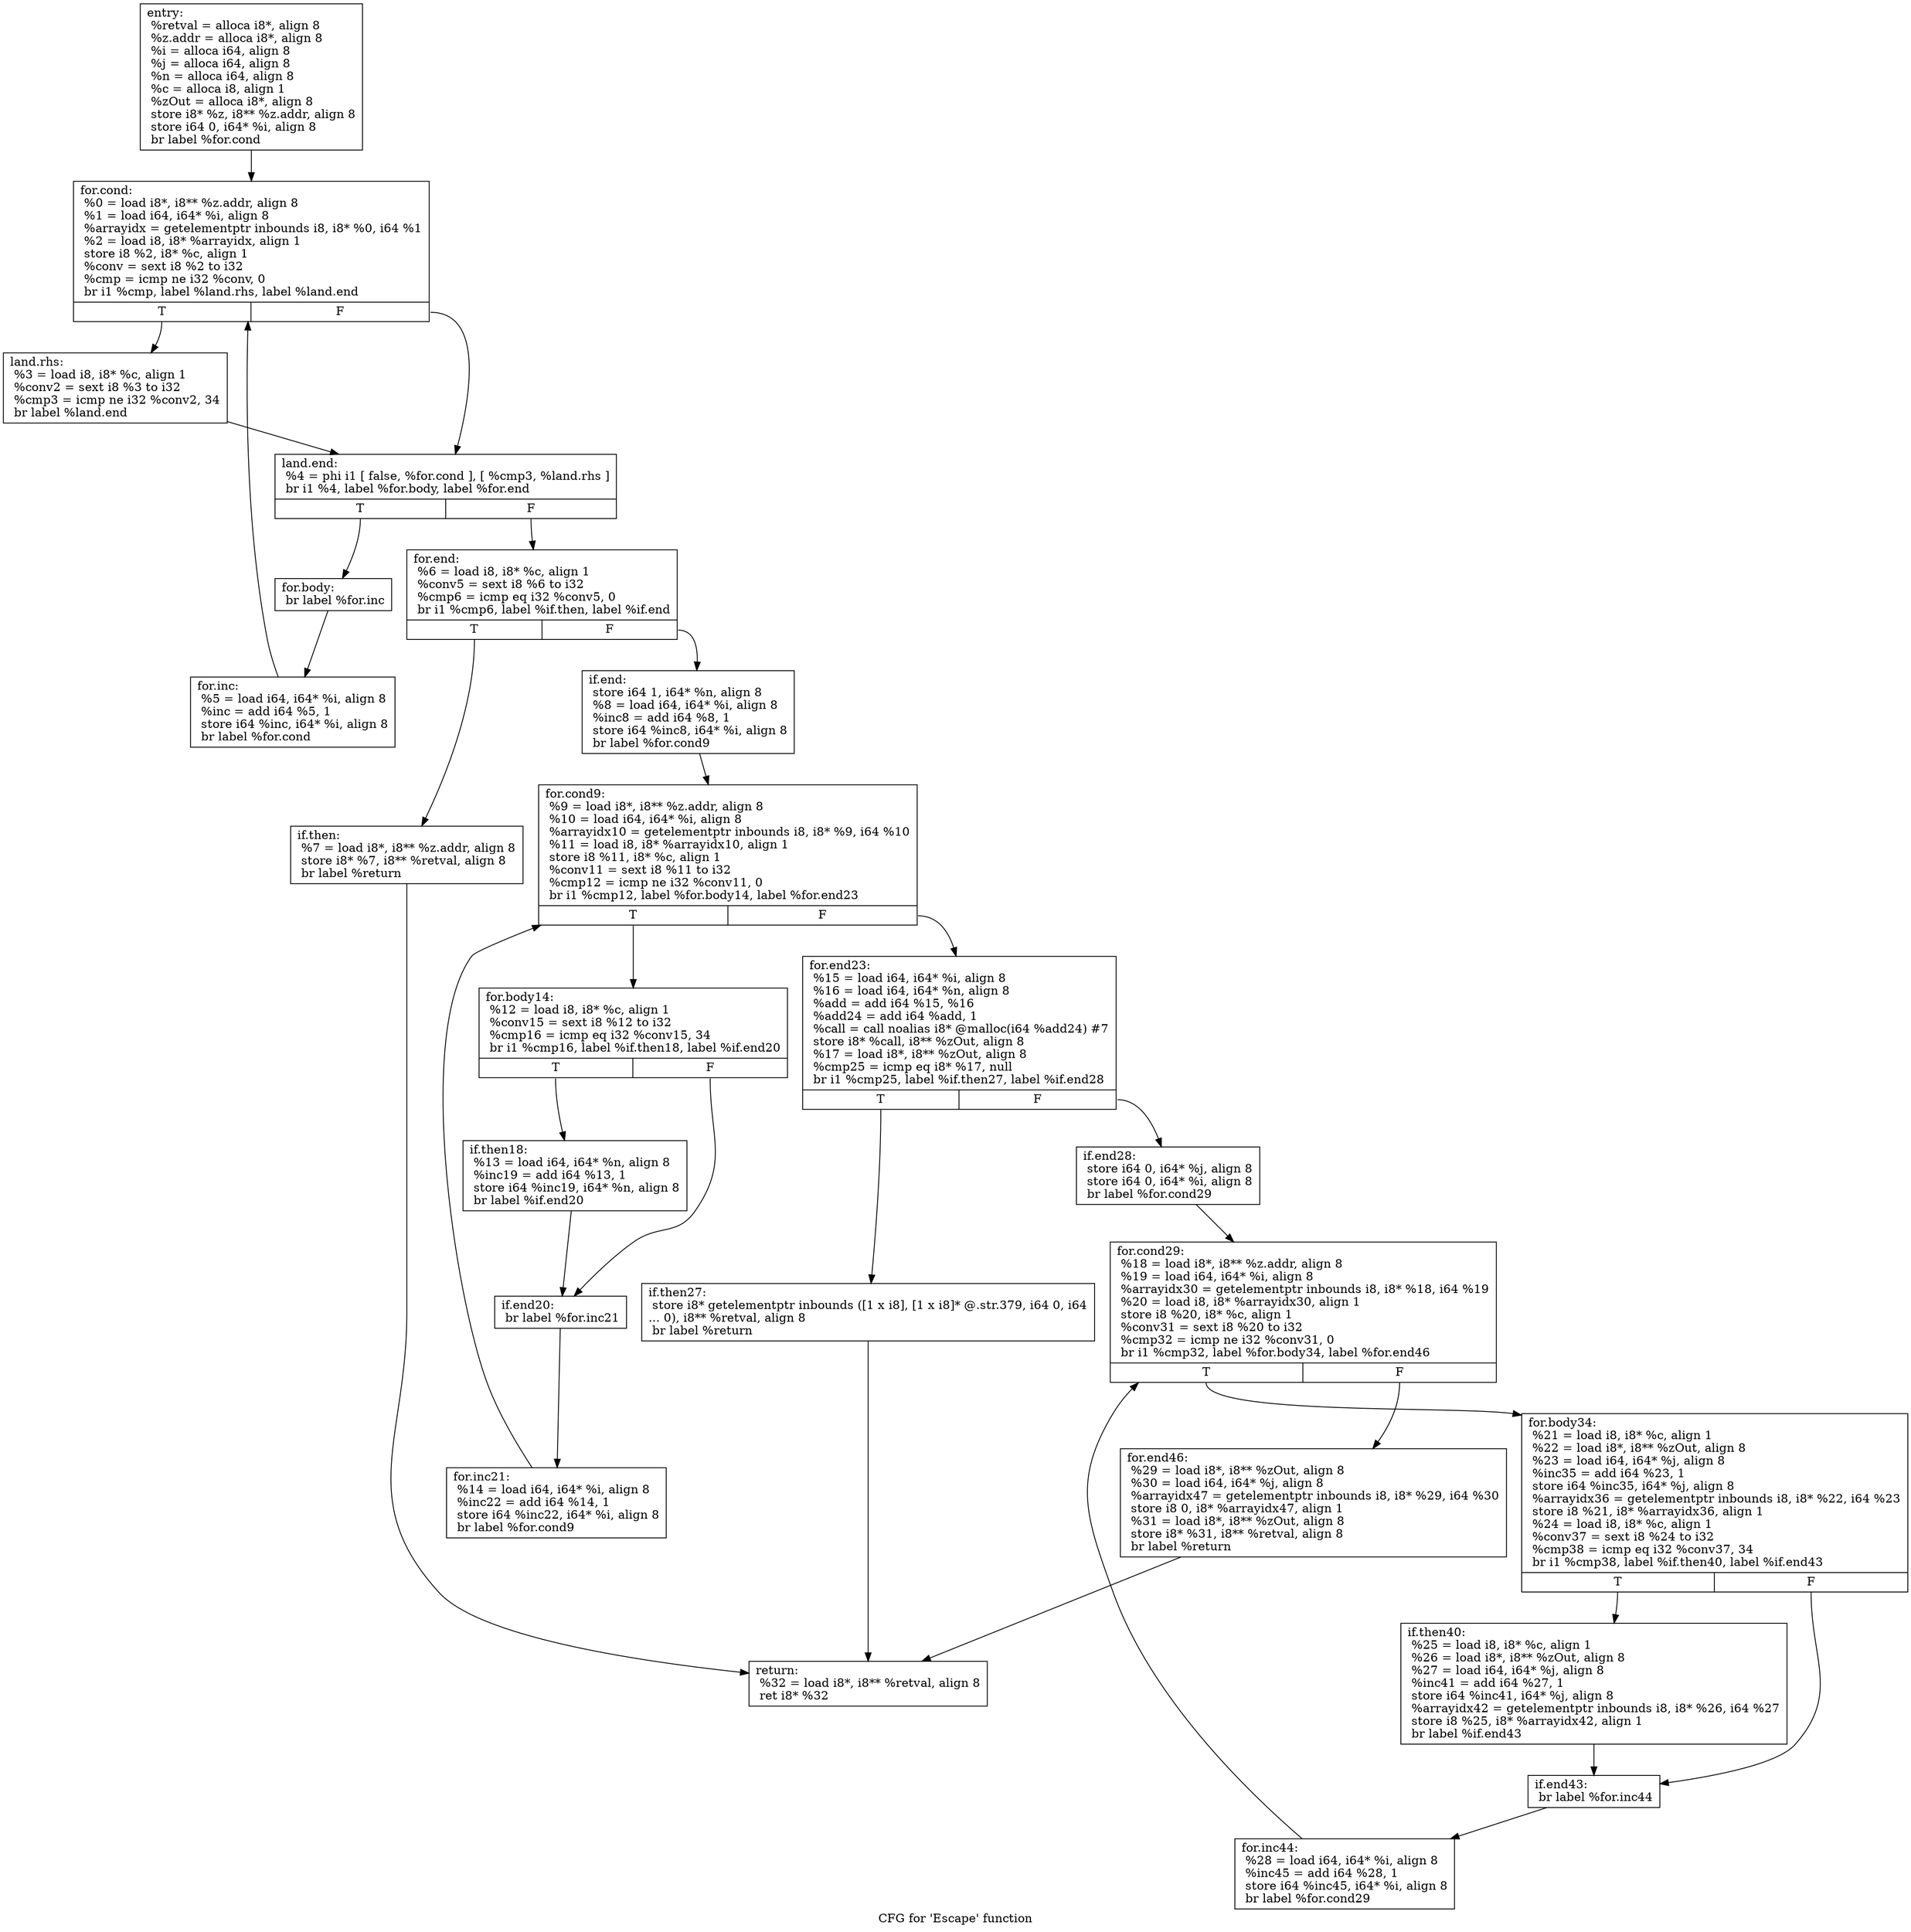 digraph "CFG for 'Escape' function" {
	label="CFG for 'Escape' function";

	Node0xc718c0 [shape=record,label="{entry:\l  %retval = alloca i8*, align 8\l  %z.addr = alloca i8*, align 8\l  %i = alloca i64, align 8\l  %j = alloca i64, align 8\l  %n = alloca i64, align 8\l  %c = alloca i8, align 1\l  %zOut = alloca i8*, align 8\l  store i8* %z, i8** %z.addr, align 8\l  store i64 0, i64* %i, align 8\l  br label %for.cond\l}"];
	Node0xc718c0 -> Node0xc71ad0;
	Node0xc71ad0 [shape=record,label="{for.cond:                                         \l  %0 = load i8*, i8** %z.addr, align 8\l  %1 = load i64, i64* %i, align 8\l  %arrayidx = getelementptr inbounds i8, i8* %0, i64 %1\l  %2 = load i8, i8* %arrayidx, align 1\l  store i8 %2, i8* %c, align 1\l  %conv = sext i8 %2 to i32\l  %cmp = icmp ne i32 %conv, 0\l  br i1 %cmp, label %land.rhs, label %land.end\l|{<s0>T|<s1>F}}"];
	Node0xc71ad0:s0 -> Node0xc71f00;
	Node0xc71ad0:s1 -> Node0xc71f80;
	Node0xc71f00 [shape=record,label="{land.rhs:                                         \l  %3 = load i8, i8* %c, align 1\l  %conv2 = sext i8 %3 to i32\l  %cmp3 = icmp ne i32 %conv2, 34\l  br label %land.end\l}"];
	Node0xc71f00 -> Node0xc71f80;
	Node0xc71f80 [shape=record,label="{land.end:                                         \l  %4 = phi i1 [ false, %for.cond ], [ %cmp3, %land.rhs ]\l  br i1 %4, label %for.body, label %for.end\l|{<s0>T|<s1>F}}"];
	Node0xc71f80:s0 -> Node0xc72380;
	Node0xc71f80:s1 -> Node0xc723d0;
	Node0xc72380 [shape=record,label="{for.body:                                         \l  br label %for.inc\l}"];
	Node0xc72380 -> Node0xc72530;
	Node0xc72530 [shape=record,label="{for.inc:                                          \l  %5 = load i64, i64* %i, align 8\l  %inc = add i64 %5, 1\l  store i64 %inc, i64* %i, align 8\l  br label %for.cond\l}"];
	Node0xc72530 -> Node0xc71ad0;
	Node0xc723d0 [shape=record,label="{for.end:                                          \l  %6 = load i8, i8* %c, align 1\l  %conv5 = sext i8 %6 to i32\l  %cmp6 = icmp eq i32 %conv5, 0\l  br i1 %cmp6, label %if.then, label %if.end\l|{<s0>T|<s1>F}}"];
	Node0xc723d0:s0 -> Node0xc72880;
	Node0xc723d0:s1 -> Node0xc72950;
	Node0xc72880 [shape=record,label="{if.then:                                          \l  %7 = load i8*, i8** %z.addr, align 8\l  store i8* %7, i8** %retval, align 8\l  br label %return\l}"];
	Node0xc72880 -> Node0xc72ce0;
	Node0xc72950 [shape=record,label="{if.end:                                           \l  store i64 1, i64* %n, align 8\l  %8 = load i64, i64* %i, align 8\l  %inc8 = add i64 %8, 1\l  store i64 %inc8, i64* %i, align 8\l  br label %for.cond9\l}"];
	Node0xc72950 -> Node0xc72330;
	Node0xc72330 [shape=record,label="{for.cond9:                                        \l  %9 = load i8*, i8** %z.addr, align 8\l  %10 = load i64, i64* %i, align 8\l  %arrayidx10 = getelementptr inbounds i8, i8* %9, i64 %10\l  %11 = load i8, i8* %arrayidx10, align 1\l  store i8 %11, i8* %c, align 1\l  %conv11 = sext i8 %11 to i32\l  %cmp12 = icmp ne i32 %conv11, 0\l  br i1 %cmp12, label %for.body14, label %for.end23\l|{<s0>T|<s1>F}}"];
	Node0xc72330:s0 -> Node0xc73400;
	Node0xc72330:s1 -> Node0xc734e0;
	Node0xc73400 [shape=record,label="{for.body14:                                       \l  %12 = load i8, i8* %c, align 1\l  %conv15 = sext i8 %12 to i32\l  %cmp16 = icmp eq i32 %conv15, 34\l  br i1 %cmp16, label %if.then18, label %if.end20\l|{<s0>T|<s1>F}}"];
	Node0xc73400:s0 -> Node0xc73760;
	Node0xc73400:s1 -> Node0xc73840;
	Node0xc73760 [shape=record,label="{if.then18:                                        \l  %13 = load i64, i64* %n, align 8\l  %inc19 = add i64 %13, 1\l  store i64 %inc19, i64* %n, align 8\l  br label %if.end20\l}"];
	Node0xc73760 -> Node0xc73840;
	Node0xc73840 [shape=record,label="{if.end20:                                         \l  br label %for.inc21\l}"];
	Node0xc73840 -> Node0xc73b20;
	Node0xc73b20 [shape=record,label="{for.inc21:                                        \l  %14 = load i64, i64* %i, align 8\l  %inc22 = add i64 %14, 1\l  store i64 %inc22, i64* %i, align 8\l  br label %for.cond9\l}"];
	Node0xc73b20 -> Node0xc72330;
	Node0xc734e0 [shape=record,label="{for.end23:                                        \l  %15 = load i64, i64* %i, align 8\l  %16 = load i64, i64* %n, align 8\l  %add = add i64 %15, %16\l  %add24 = add i64 %add, 1\l  %call = call noalias i8* @malloc(i64 %add24) #7\l  store i8* %call, i8** %zOut, align 8\l  %17 = load i8*, i8** %zOut, align 8\l  %cmp25 = icmp eq i8* %17, null\l  br i1 %cmp25, label %if.then27, label %if.end28\l|{<s0>T|<s1>F}}"];
	Node0xc734e0:s0 -> Node0xc74280;
	Node0xc734e0:s1 -> Node0xc74360;
	Node0xc74280 [shape=record,label="{if.then27:                                        \l  store i8* getelementptr inbounds ([1 x i8], [1 x i8]* @.str.379, i64 0, i64\l... 0), i8** %retval, align 8\l  br label %return\l}"];
	Node0xc74280 -> Node0xc72ce0;
	Node0xc74360 [shape=record,label="{if.end28:                                         \l  store i64 0, i64* %j, align 8\l  store i64 0, i64* %i, align 8\l  br label %for.cond29\l}"];
	Node0xc74360 -> Node0xc745e0;
	Node0xc745e0 [shape=record,label="{for.cond29:                                       \l  %18 = load i8*, i8** %z.addr, align 8\l  %19 = load i64, i64* %i, align 8\l  %arrayidx30 = getelementptr inbounds i8, i8* %18, i64 %19\l  %20 = load i8, i8* %arrayidx30, align 1\l  store i8 %20, i8* %c, align 1\l  %conv31 = sext i8 %20 to i32\l  %cmp32 = icmp ne i32 %conv31, 0\l  br i1 %cmp32, label %for.body34, label %for.end46\l|{<s0>T|<s1>F}}"];
	Node0xc745e0:s0 -> Node0xc72a50;
	Node0xc745e0:s1 -> Node0xc72b30;
	Node0xc72a50 [shape=record,label="{for.body34:                                       \l  %21 = load i8, i8* %c, align 1\l  %22 = load i8*, i8** %zOut, align 8\l  %23 = load i64, i64* %j, align 8\l  %inc35 = add i64 %23, 1\l  store i64 %inc35, i64* %j, align 8\l  %arrayidx36 = getelementptr inbounds i8, i8* %22, i64 %23\l  store i8 %21, i8* %arrayidx36, align 1\l  %24 = load i8, i8* %c, align 1\l  %conv37 = sext i8 %24 to i32\l  %cmp38 = icmp eq i32 %conv37, 34\l  br i1 %cmp38, label %if.then40, label %if.end43\l|{<s0>T|<s1>F}}"];
	Node0xc72a50:s0 -> Node0xc75360;
	Node0xc72a50:s1 -> Node0xc75440;
	Node0xc75360 [shape=record,label="{if.then40:                                        \l  %25 = load i8, i8* %c, align 1\l  %26 = load i8*, i8** %zOut, align 8\l  %27 = load i64, i64* %j, align 8\l  %inc41 = add i64 %27, 1\l  store i64 %inc41, i64* %j, align 8\l  %arrayidx42 = getelementptr inbounds i8, i8* %26, i64 %27\l  store i8 %25, i8* %arrayidx42, align 1\l  br label %if.end43\l}"];
	Node0xc75360 -> Node0xc75440;
	Node0xc75440 [shape=record,label="{if.end43:                                         \l  br label %for.inc44\l}"];
	Node0xc75440 -> Node0xc75910;
	Node0xc75910 [shape=record,label="{for.inc44:                                        \l  %28 = load i64, i64* %i, align 8\l  %inc45 = add i64 %28, 1\l  store i64 %inc45, i64* %i, align 8\l  br label %for.cond29\l}"];
	Node0xc75910 -> Node0xc745e0;
	Node0xc72b30 [shape=record,label="{for.end46:                                        \l  %29 = load i8*, i8** %zOut, align 8\l  %30 = load i64, i64* %j, align 8\l  %arrayidx47 = getelementptr inbounds i8, i8* %29, i64 %30\l  store i8 0, i8* %arrayidx47, align 1\l  %31 = load i8*, i8** %zOut, align 8\l  store i8* %31, i8** %retval, align 8\l  br label %return\l}"];
	Node0xc72b30 -> Node0xc72ce0;
	Node0xc72ce0 [shape=record,label="{return:                                           \l  %32 = load i8*, i8** %retval, align 8\l  ret i8* %32\l}"];
}
